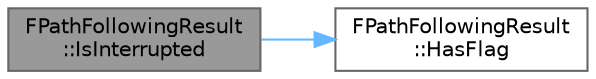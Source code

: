 digraph "FPathFollowingResult::IsInterrupted"
{
 // INTERACTIVE_SVG=YES
 // LATEX_PDF_SIZE
  bgcolor="transparent";
  edge [fontname=Helvetica,fontsize=10,labelfontname=Helvetica,labelfontsize=10];
  node [fontname=Helvetica,fontsize=10,shape=box,height=0.2,width=0.4];
  rankdir="LR";
  Node1 [id="Node000001",label="FPathFollowingResult\l::IsInterrupted",height=0.2,width=0.4,color="gray40", fillcolor="grey60", style="filled", fontcolor="black",tooltip=" "];
  Node1 -> Node2 [id="edge1_Node000001_Node000002",color="steelblue1",style="solid",tooltip=" "];
  Node2 [id="Node000002",label="FPathFollowingResult\l::HasFlag",height=0.2,width=0.4,color="grey40", fillcolor="white", style="filled",URL="$d0/d61/structFPathFollowingResult.html#ac173af09dfee22f5afd1e738645d4998",tooltip=" "];
}

